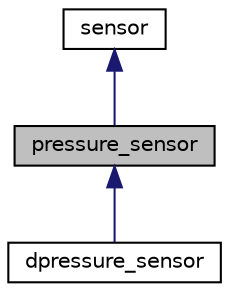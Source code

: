 digraph "pressure_sensor"
{
  edge [fontname="Helvetica",fontsize="10",labelfontname="Helvetica",labelfontsize="10"];
  node [fontname="Helvetica",fontsize="10",shape=record];
  Node0 [label="pressure_sensor",height=0.2,width=0.4,color="black", fillcolor="grey75", style="filled", fontcolor="black"];
  Node1 -> Node0 [dir="back",color="midnightblue",fontsize="10",style="solid",fontname="Helvetica"];
  Node1 [label="sensor",height=0.2,width=0.4,color="black", fillcolor="white", style="filled",URL="$classsensor.html",tooltip="Base class for all sensors. "];
  Node0 -> Node2 [dir="back",color="midnightblue",fontsize="10",style="solid",fontname="Helvetica"];
  Node2 [label="dpressure_sensor",height=0.2,width=0.4,color="black", fillcolor="white", style="filled",URL="$classdpressure__sensor.html",tooltip="Class to handle Differential pressure sensor, inherits base pressure sensor class. "];
}
